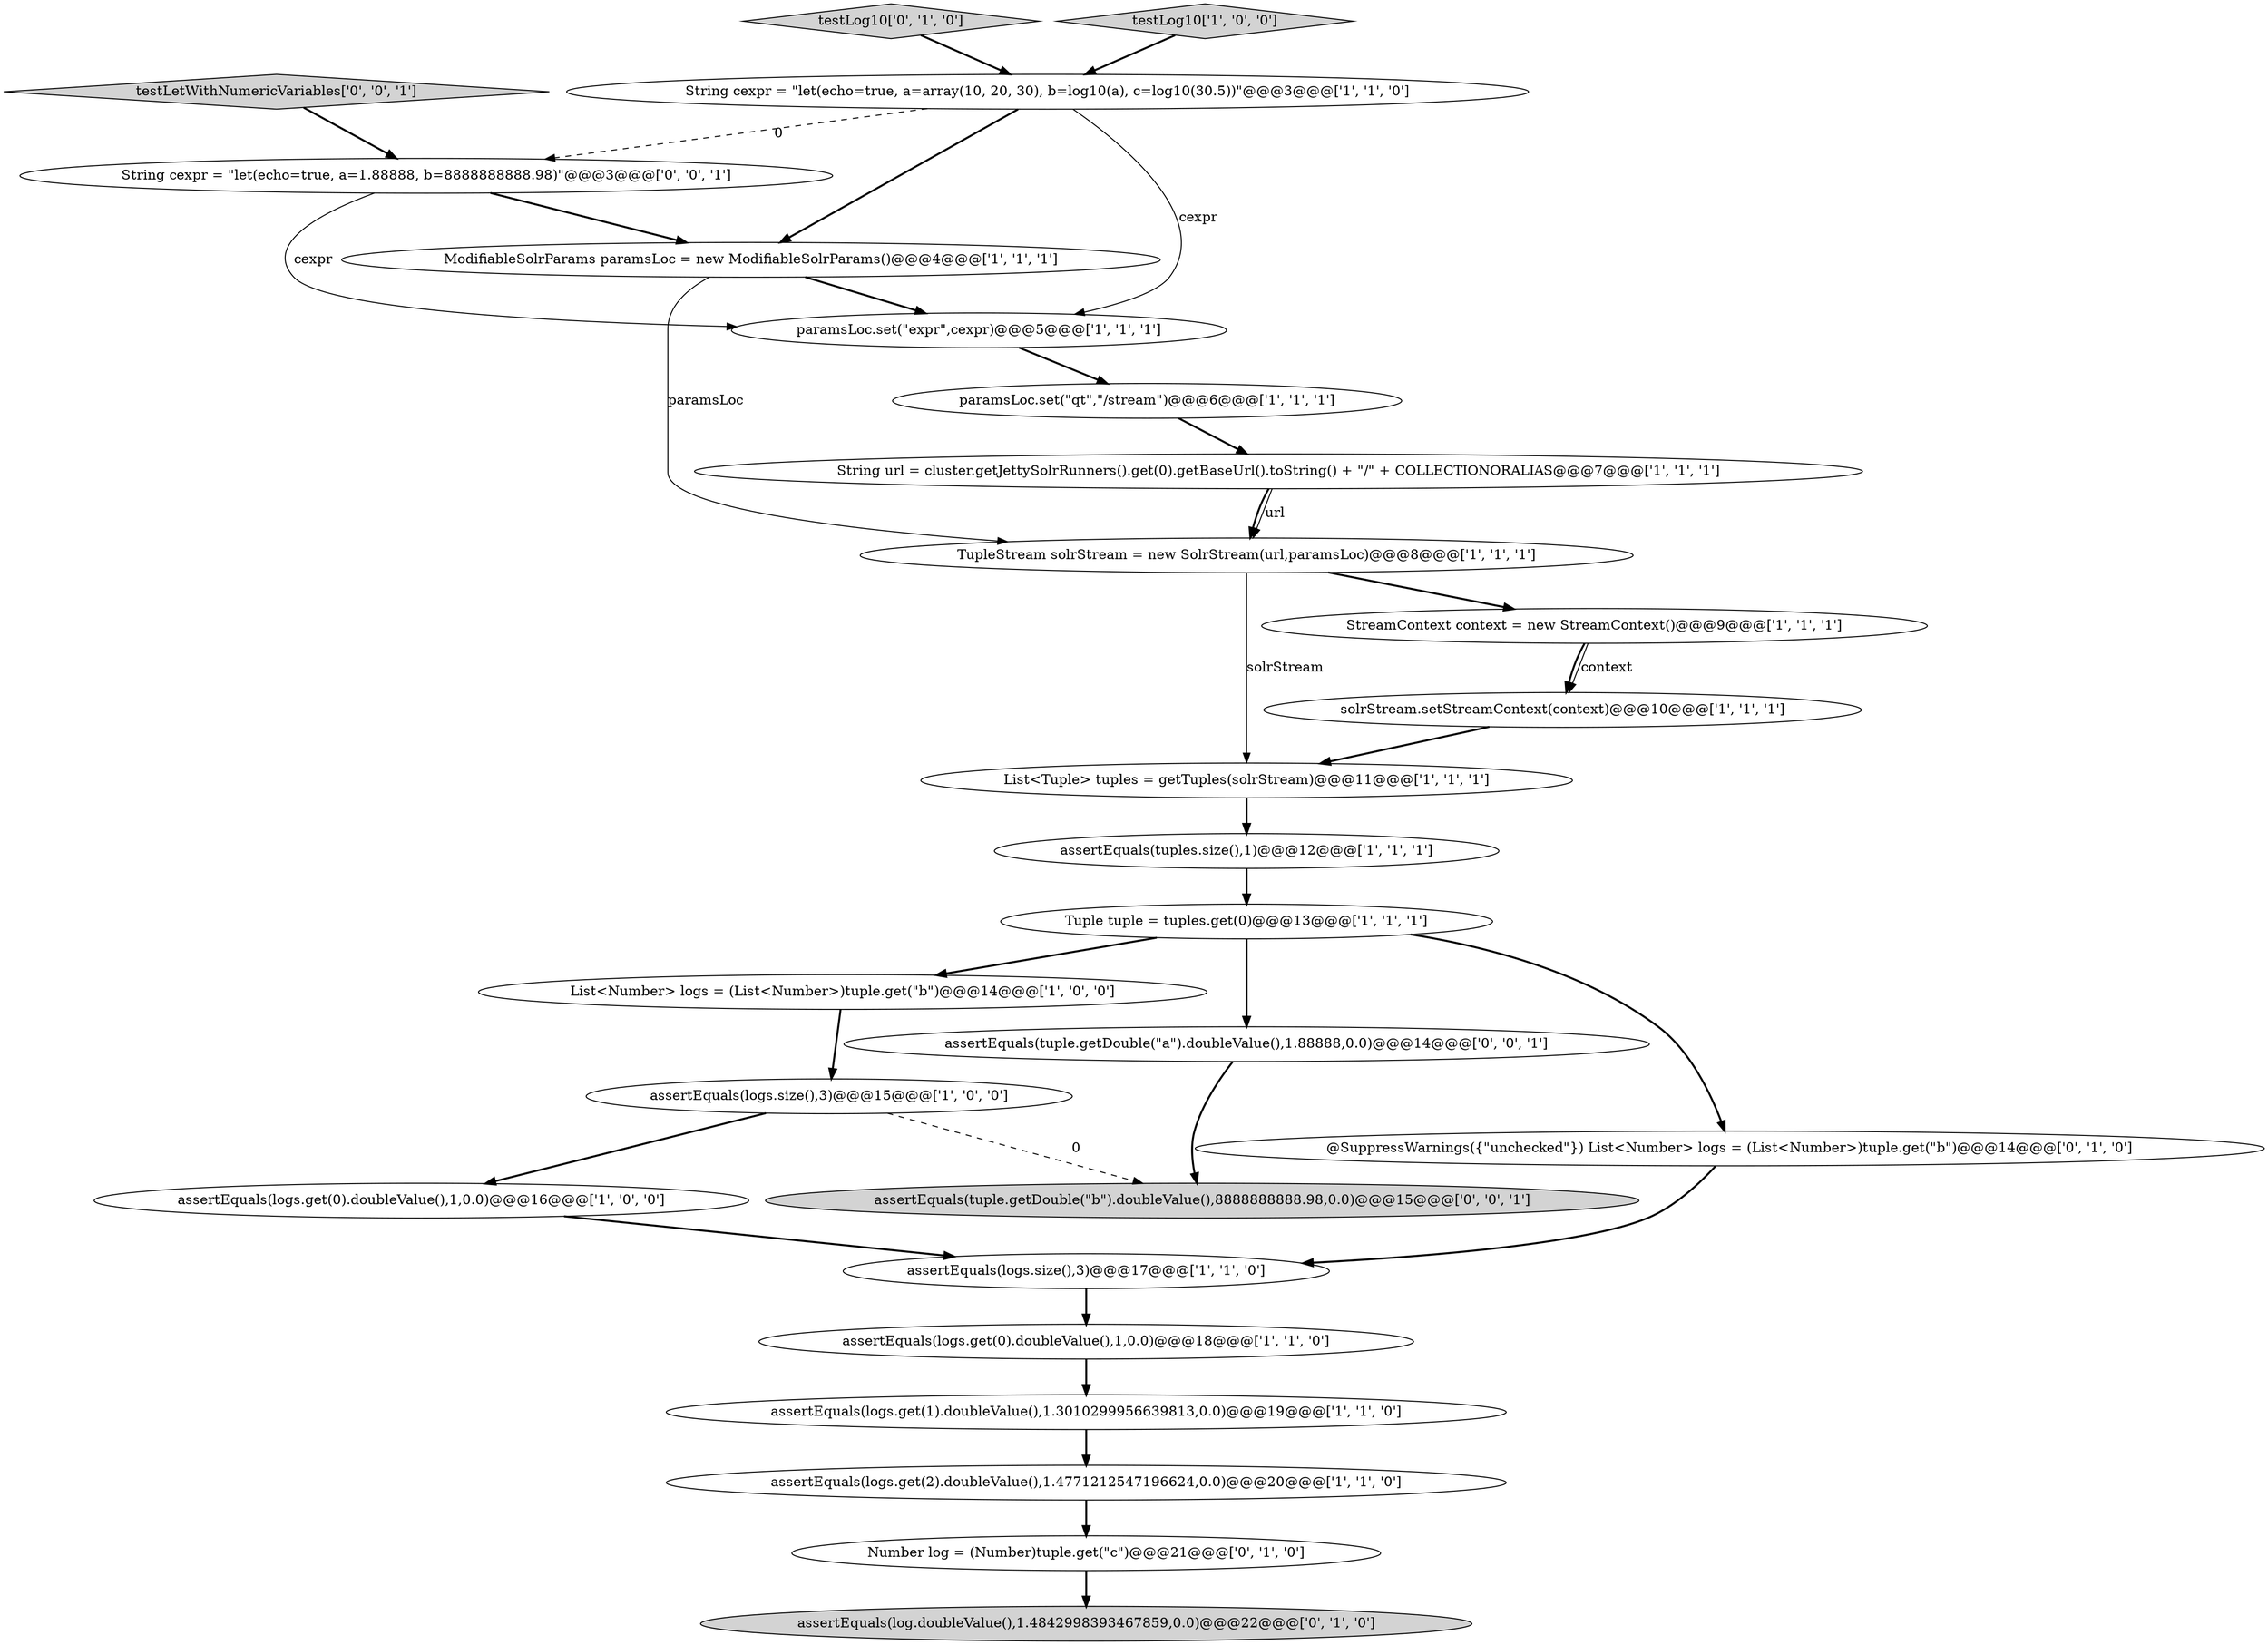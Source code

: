 digraph {
4 [style = filled, label = "paramsLoc.set(\"expr\",cexpr)@@@5@@@['1', '1', '1']", fillcolor = white, shape = ellipse image = "AAA0AAABBB1BBB"];
3 [style = filled, label = "String cexpr = \"let(echo=true, a=array(10, 20, 30), b=log10(a), c=log10(30.5))\"@@@3@@@['1', '1', '0']", fillcolor = white, shape = ellipse image = "AAA0AAABBB1BBB"];
16 [style = filled, label = "assertEquals(logs.size(),3)@@@15@@@['1', '0', '0']", fillcolor = white, shape = ellipse image = "AAA0AAABBB1BBB"];
24 [style = filled, label = "String cexpr = \"let(echo=true, a=1.88888, b=8888888888.98)\"@@@3@@@['0', '0', '1']", fillcolor = white, shape = ellipse image = "AAA0AAABBB3BBB"];
0 [style = filled, label = "ModifiableSolrParams paramsLoc = new ModifiableSolrParams()@@@4@@@['1', '1', '1']", fillcolor = white, shape = ellipse image = "AAA0AAABBB1BBB"];
26 [style = filled, label = "assertEquals(tuple.getDouble(\"a\").doubleValue(),1.88888,0.0)@@@14@@@['0', '0', '1']", fillcolor = white, shape = ellipse image = "AAA0AAABBB3BBB"];
20 [style = filled, label = "assertEquals(log.doubleValue(),1.4842998393467859,0.0)@@@22@@@['0', '1', '0']", fillcolor = lightgray, shape = ellipse image = "AAA0AAABBB2BBB"];
25 [style = filled, label = "testLetWithNumericVariables['0', '0', '1']", fillcolor = lightgray, shape = diamond image = "AAA0AAABBB3BBB"];
2 [style = filled, label = "StreamContext context = new StreamContext()@@@9@@@['1', '1', '1']", fillcolor = white, shape = ellipse image = "AAA0AAABBB1BBB"];
9 [style = filled, label = "assertEquals(tuples.size(),1)@@@12@@@['1', '1', '1']", fillcolor = white, shape = ellipse image = "AAA0AAABBB1BBB"];
19 [style = filled, label = "Number log = (Number)tuple.get(\"c\")@@@21@@@['0', '1', '0']", fillcolor = white, shape = ellipse image = "AAA0AAABBB2BBB"];
22 [style = filled, label = "testLog10['0', '1', '0']", fillcolor = lightgray, shape = diamond image = "AAA0AAABBB2BBB"];
12 [style = filled, label = "assertEquals(logs.get(2).doubleValue(),1.4771212547196624,0.0)@@@20@@@['1', '1', '0']", fillcolor = white, shape = ellipse image = "AAA0AAABBB1BBB"];
1 [style = filled, label = "String url = cluster.getJettySolrRunners().get(0).getBaseUrl().toString() + \"/\" + COLLECTIONORALIAS@@@7@@@['1', '1', '1']", fillcolor = white, shape = ellipse image = "AAA0AAABBB1BBB"];
23 [style = filled, label = "assertEquals(tuple.getDouble(\"b\").doubleValue(),8888888888.98,0.0)@@@15@@@['0', '0', '1']", fillcolor = lightgray, shape = ellipse image = "AAA0AAABBB3BBB"];
15 [style = filled, label = "TupleStream solrStream = new SolrStream(url,paramsLoc)@@@8@@@['1', '1', '1']", fillcolor = white, shape = ellipse image = "AAA0AAABBB1BBB"];
8 [style = filled, label = "List<Number> logs = (List<Number>)tuple.get(\"b\")@@@14@@@['1', '0', '0']", fillcolor = white, shape = ellipse image = "AAA0AAABBB1BBB"];
7 [style = filled, label = "solrStream.setStreamContext(context)@@@10@@@['1', '1', '1']", fillcolor = white, shape = ellipse image = "AAA0AAABBB1BBB"];
5 [style = filled, label = "assertEquals(logs.get(0).doubleValue(),1,0.0)@@@16@@@['1', '0', '0']", fillcolor = white, shape = ellipse image = "AAA0AAABBB1BBB"];
10 [style = filled, label = "assertEquals(logs.size(),3)@@@17@@@['1', '1', '0']", fillcolor = white, shape = ellipse image = "AAA0AAABBB1BBB"];
6 [style = filled, label = "Tuple tuple = tuples.get(0)@@@13@@@['1', '1', '1']", fillcolor = white, shape = ellipse image = "AAA0AAABBB1BBB"];
17 [style = filled, label = "paramsLoc.set(\"qt\",\"/stream\")@@@6@@@['1', '1', '1']", fillcolor = white, shape = ellipse image = "AAA0AAABBB1BBB"];
21 [style = filled, label = "@SuppressWarnings({\"unchecked\"}) List<Number> logs = (List<Number>)tuple.get(\"b\")@@@14@@@['0', '1', '0']", fillcolor = white, shape = ellipse image = "AAA0AAABBB2BBB"];
11 [style = filled, label = "assertEquals(logs.get(0).doubleValue(),1,0.0)@@@18@@@['1', '1', '0']", fillcolor = white, shape = ellipse image = "AAA0AAABBB1BBB"];
14 [style = filled, label = "assertEquals(logs.get(1).doubleValue(),1.3010299956639813,0.0)@@@19@@@['1', '1', '0']", fillcolor = white, shape = ellipse image = "AAA0AAABBB1BBB"];
18 [style = filled, label = "testLog10['1', '0', '0']", fillcolor = lightgray, shape = diamond image = "AAA0AAABBB1BBB"];
13 [style = filled, label = "List<Tuple> tuples = getTuples(solrStream)@@@11@@@['1', '1', '1']", fillcolor = white, shape = ellipse image = "AAA0AAABBB1BBB"];
8->16 [style = bold, label=""];
18->3 [style = bold, label=""];
24->4 [style = solid, label="cexpr"];
0->4 [style = bold, label=""];
16->23 [style = dashed, label="0"];
2->7 [style = bold, label=""];
6->26 [style = bold, label=""];
19->20 [style = bold, label=""];
22->3 [style = bold, label=""];
25->24 [style = bold, label=""];
3->24 [style = dashed, label="0"];
14->12 [style = bold, label=""];
4->17 [style = bold, label=""];
10->11 [style = bold, label=""];
24->0 [style = bold, label=""];
5->10 [style = bold, label=""];
6->8 [style = bold, label=""];
11->14 [style = bold, label=""];
21->10 [style = bold, label=""];
15->2 [style = bold, label=""];
1->15 [style = solid, label="url"];
2->7 [style = solid, label="context"];
9->6 [style = bold, label=""];
7->13 [style = bold, label=""];
6->21 [style = bold, label=""];
3->0 [style = bold, label=""];
15->13 [style = solid, label="solrStream"];
12->19 [style = bold, label=""];
1->15 [style = bold, label=""];
16->5 [style = bold, label=""];
26->23 [style = bold, label=""];
13->9 [style = bold, label=""];
3->4 [style = solid, label="cexpr"];
0->15 [style = solid, label="paramsLoc"];
17->1 [style = bold, label=""];
}
